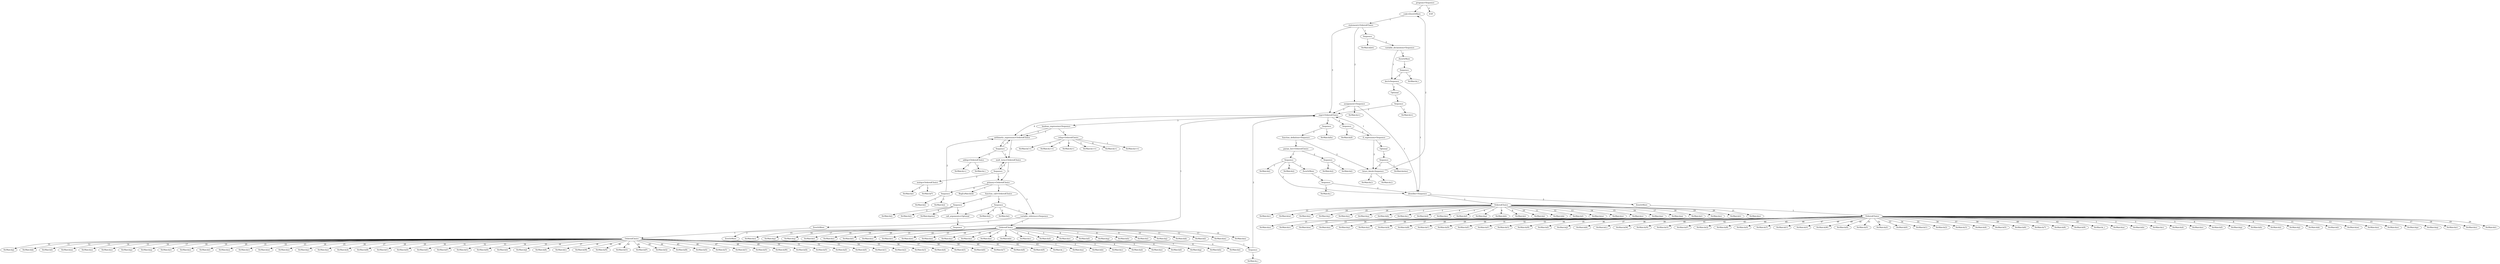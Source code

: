 digraph arpeggio_graph {
2490435820608 [label="program=Sequence"];
2490435820608->2490437500592 [label="1"]

2490437500592 [label="code=ZeroOrMore"];
2490437500592->2490437500880 [label="1"]

2490437500880 [label="statement=OrderedChoice"];
2490437500880->2490437748144 [label="1"]

2490437748144 [label="Sequence"];
2490437748144->2490437747616 [label="1"]

2490437747616 [label="StrMatch(let)"];
2490437748144->2490437747760 [label="2"]

2490437747760 [label="variable_declaration=Sequence"];
2490437747760->2490437748000 [label="1"]

2490437748000 [label="decl=Sequence"];
2490437748000->2490437748384 [label="1"]

2490437748384 [label="identifier=Sequence"];
2490437748384->2490437748432 [label="1"]

2490437748432 [label="OrderedChoice"];
2490437748432->2490437748768 [label="1"]

2490437748768 [label="StrMatch(a)"];
2490437748432->2490437748672 [label="2"]

2490437748672 [label="StrMatch(b)"];
2490437748432->2490437748816 [label="3"]

2490437748816 [label="StrMatch(c)"];
2490437748432->2490437749008 [label="4"]

2490437749008 [label="StrMatch(d)"];
2490437748432->2490437748960 [label="5"]

2490437748960 [label="StrMatch(e)"];
2490437748432->2490437748864 [label="6"]

2490437748864 [label="StrMatch(f)"];
2490437748432->2490437749056 [label="7"]

2490437749056 [label="StrMatch(g)"];
2490437748432->2490437748912 [label="8"]

2490437748912 [label="StrMatch(h)"];
2490437748432->2490437749104 [label="9"]

2490437749104 [label="StrMatch(i)"];
2490437748432->2490437749152 [label="10"]

2490437749152 [label="StrMatch(j)"];
2490437748432->2490437749200 [label="11"]

2490437749200 [label="StrMatch(k)"];
2490437748432->2490437749248 [label="12"]

2490437749248 [label="StrMatch(l)"];
2490437748432->2490437749296 [label="13"]

2490437749296 [label="StrMatch(m)"];
2490437748432->2490437749344 [label="14"]

2490437749344 [label="StrMatch(n)"];
2490437748432->2490437749392 [label="15"]

2490437749392 [label="StrMatch(o)"];
2490437748432->2490437749440 [label="16"]

2490437749440 [label="StrMatch(p)"];
2490437748432->2490437749488 [label="17"]

2490437749488 [label="StrMatch(q)"];
2490437748432->2490437749536 [label="18"]

2490437749536 [label="StrMatch(r)"];
2490437748432->2490437749584 [label="19"]

2490437749584 [label="StrMatch(s)"];
2490437748432->2490437749632 [label="20"]

2490437749632 [label="StrMatch(t)"];
2490437748432->2490437749680 [label="21"]

2490437749680 [label="StrMatch(u)"];
2490437748432->2490437749728 [label="22"]

2490437749728 [label="StrMatch(v)"];
2490437748432->2490437749776 [label="23"]

2490437749776 [label="StrMatch(w)"];
2490437748432->2490437749824 [label="24"]

2490437749824 [label="StrMatch(x)"];
2490437748432->2490437749872 [label="25"]

2490437749872 [label="StrMatch(y)"];
2490437748432->2490437749920 [label="26"]

2490437749920 [label="StrMatch(z)"];
2490437748384->2490437748288 [label="2"]

2490437748288 [label="ZeroOrMore"];
2490437748288->2490437748624 [label="1"]

2490437748624 [label="OrderedChoice"];
2490437748624->2490437750016 [label="1"]

2490437750016 [label="StrMatch(a)"];
2490437748624->2490437750064 [label="2"]

2490437750064 [label="StrMatch(b)"];
2490437748624->2490437750112 [label="3"]

2490437750112 [label="StrMatch(c)"];
2490437748624->2490437750160 [label="4"]

2490437750160 [label="StrMatch(d)"];
2490437748624->2490437750208 [label="5"]

2490437750208 [label="StrMatch(e)"];
2490437748624->2490437750256 [label="6"]

2490437750256 [label="StrMatch(f)"];
2490437748624->2490437750304 [label="7"]

2490437750304 [label="StrMatch(g)"];
2490437748624->2490437750352 [label="8"]

2490437750352 [label="StrMatch(h)"];
2490437748624->2490437750400 [label="9"]

2490437750400 [label="StrMatch(i)"];
2490437748624->2490437750448 [label="10"]

2490437750448 [label="StrMatch(j)"];
2490437748624->2490437750496 [label="11"]

2490437750496 [label="StrMatch(k)"];
2490437748624->2490437750544 [label="12"]

2490437750544 [label="StrMatch(l)"];
2490437748624->2490437750592 [label="13"]

2490437750592 [label="StrMatch(m)"];
2490437748624->2490437750640 [label="14"]

2490437750640 [label="StrMatch(n)"];
2490437748624->2490437750688 [label="15"]

2490437750688 [label="StrMatch(o)"];
2490437748624->2490437750736 [label="16"]

2490437750736 [label="StrMatch(p)"];
2490437748624->2490437984320 [label="17"]

2490437984320 [label="StrMatch(q)"];
2490437748624->2490437984368 [label="18"]

2490437984368 [label="StrMatch(r)"];
2490437748624->2490437984416 [label="19"]

2490437984416 [label="StrMatch(s)"];
2490437748624->2490437984464 [label="20"]

2490437984464 [label="StrMatch(t)"];
2490437748624->2490437984512 [label="21"]

2490437984512 [label="StrMatch(u)"];
2490437748624->2490437984560 [label="22"]

2490437984560 [label="StrMatch(v)"];
2490437748624->2490437984608 [label="23"]

2490437984608 [label="StrMatch(w)"];
2490437748624->2490437984656 [label="24"]

2490437984656 [label="StrMatch(x)"];
2490437748624->2490437984704 [label="25"]

2490437984704 [label="StrMatch(y)"];
2490437748624->2490437984752 [label="26"]

2490437984752 [label="StrMatch(z)"];
2490437748624->2490437984800 [label="27"]

2490437984800 [label="StrMatch(A)"];
2490437748624->2490437984848 [label="28"]

2490437984848 [label="StrMatch(B)"];
2490437748624->2490437984896 [label="29"]

2490437984896 [label="StrMatch(C)"];
2490437748624->2490437984944 [label="30"]

2490437984944 [label="StrMatch(D)"];
2490437748624->2490437984992 [label="31"]

2490437984992 [label="StrMatch(E)"];
2490437748624->2490437985040 [label="32"]

2490437985040 [label="StrMatch(F)"];
2490437748624->2490437985088 [label="33"]

2490437985088 [label="StrMatch(G)"];
2490437748624->2490437985136 [label="34"]

2490437985136 [label="StrMatch(H)"];
2490437748624->2490437985184 [label="35"]

2490437985184 [label="StrMatch(I)"];
2490437748624->2490437985232 [label="36"]

2490437985232 [label="StrMatch(J)"];
2490437748624->2490437985280 [label="37"]

2490437985280 [label="StrMatch(K)"];
2490437748624->2490437985328 [label="38"]

2490437985328 [label="StrMatch(L)"];
2490437748624->2490437985376 [label="39"]

2490437985376 [label="StrMatch(M)"];
2490437748624->2490437985424 [label="40"]

2490437985424 [label="StrMatch(N)"];
2490437748624->2490437985472 [label="41"]

2490437985472 [label="StrMatch(O)"];
2490437748624->2490437985520 [label="42"]

2490437985520 [label="StrMatch(P)"];
2490437748624->2490437985568 [label="43"]

2490437985568 [label="StrMatch(Q)"];
2490437748624->2490437985616 [label="44"]

2490437985616 [label="StrMatch(R)"];
2490437748624->2490437985664 [label="45"]

2490437985664 [label="StrMatch(S)"];
2490437748624->2490437985712 [label="46"]

2490437985712 [label="StrMatch(T)"];
2490437748624->2490437985760 [label="47"]

2490437985760 [label="StrMatch(U)"];
2490437748624->2490437985808 [label="48"]

2490437985808 [label="StrMatch(V)"];
2490437748624->2490437985856 [label="49"]

2490437985856 [label="StrMatch(W)"];
2490437748624->2490437985904 [label="50"]

2490437985904 [label="StrMatch(X)"];
2490437748624->2490437985952 [label="51"]

2490437985952 [label="StrMatch(Y)"];
2490437748624->2490437986000 [label="52"]

2490437986000 [label="StrMatch(Z)"];
2490437748624->2490437986048 [label="53"]

2490437986048 [label="StrMatch(0)"];
2490437748624->2490437986096 [label="54"]

2490437986096 [label="StrMatch(1)"];
2490437748624->2490437986144 [label="55"]

2490437986144 [label="StrMatch(2)"];
2490437748624->2490437986192 [label="56"]

2490437986192 [label="StrMatch(3)"];
2490437748624->2490437986240 [label="57"]

2490437986240 [label="StrMatch(4)"];
2490437748624->2490437986288 [label="58"]

2490437986288 [label="StrMatch(5)"];
2490437748624->2490437986336 [label="59"]

2490437986336 [label="StrMatch(6)"];
2490437748624->2490437986384 [label="60"]

2490437986384 [label="StrMatch(7)"];
2490437748624->2490437986432 [label="61"]

2490437986432 [label="StrMatch(8)"];
2490437748624->2490437986480 [label="62"]

2490437986480 [label="StrMatch(9)"];
2490437748624->2490437986528 [label="63"]

2490437986528 [label="StrMatch(_)"];
2490437748000->2490437747952 [label="2"]

2490437747952 [label="Optional"];
2490437747952->2490437748192 [label="1"]

2490437748192 [label="Sequence"];
2490437748192->2490437748480 [label="1"]

2490437748480 [label="StrMatch(=)"];
2490437748192->2490437986624 [label="2"]

2490437986624 [label="expr=OrderedChoice"];
2490437986624->2490437986720 [label="1"]

2490437986720 [label="Sequence"];
2490437986720->2490437986864 [label="1"]

2490437986864 [label="StrMatch(fn)"];
2490437986720->2490437987008 [label="2"]

2490437987008 [label="function_definition=Sequence"];
2490437987008->2490437987344 [label="1"]

2490437987344 [label="param_list=OrderedChoice"];
2490437987344->2490437987440 [label="1"]

2490437987440 [label="Sequence"];
2490437987440->2490437987584 [label="1"]

2490437987584 [label="StrMatch(()"];
2490437987440->2490437748384 [label="2"]

2490437987440->2490437987248 [label="3"]

2490437987248 [label="ZeroOrMore"];
2490437987248->2490437987632 [label="1"]

2490437987632 [label="Sequence"];
2490437987632->2490437987776 [label="1"]

2490437987776 [label="StrMatch(,)"];
2490437987632->2490437748384 [label="2"]

2490437987440->2490437987728 [label="4"]

2490437987728 [label="StrMatch())"];
2490437987344->2490437987536 [label="2"]

2490437987536 [label="Sequence"];
2490437987536->2490437987872 [label="1"]

2490437987872 [label="StrMatch(()"];
2490437987536->2490437987920 [label="2"]

2490437987920 [label="StrMatch())"];
2490437987008->2490437987392 [label="2"]

2490437987392 [label="brace_block=Sequence"];
2490437987392->2490437987968 [label="1"]

2490437987968 [label="StrMatch({)"];
2490437987392->2490437500592 [label="2"]

2490437987392->2490437988016 [label="3"]

2490437988016 [label="StrMatch(})"];
2490437986624->2490437986816 [label="2"]

2490437986816 [label="Sequence"];
2490437986816->2490437986960 [label="1"]

2490437986960 [label="StrMatch(if)"];
2490437986816->2490437987824 [label="2"]

2490437987824 [label="if_expression=Sequence"];
2490437987824->2490437986624 [label="1"]

2490437987824->2490437987392 [label="2"]

2490437987824->2490437987200 [label="3"]

2490437987200 [label="Optional"];
2490437987200->2490437988112 [label="1"]

2490437988112 [label="Sequence"];
2490437988112->2490437988208 [label="1"]

2490437988208 [label="StrMatch(else)"];
2490437988112->2490437987392 [label="2"]

2490437986624->2490437987152 [label="3"]

2490437987152 [label="boolean_expression=Sequence"];
2490437987152->2490437988304 [label="1"]

2490437988304 [label="arithmetic_expression=OrderedChoice"];
2490437988304->2490438013040 [label="1"]

2490438013040 [label="Sequence"];
2490438013040->2490438013232 [label="1"]

2490438013232 [label="mult_term=OrderedChoice"];
2490438013232->2490438013328 [label="1"]

2490438013328 [label="Sequence"];
2490438013328->2490438013568 [label="1"]

2490438013568 [label="primary=OrderedChoice"];
2490438013568->2490438013520 [label="1"]

2490438013520 [label="RegExMatch(\\d)"];
2490438013568->2490438013808 [label="2"]

2490438013808 [label="function_call=OrderedChoice"];
2490438013808->2490438013760 [label="1"]

2490438013760 [label="Sequence"];
2490438013760->2490438014288 [label="1"]

2490438014288 [label="variable_reference=Sequence"];
2490438014288->2490438014384 [label="1"]

2490438014384 [label="OrderedChoice"];
2490438014384->2490438014528 [label="1"]

2490438014528 [label="StrMatch(a)"];
2490438014384->2490438014576 [label="2"]

2490438014576 [label="StrMatch(b)"];
2490438014384->2490438014624 [label="3"]

2490438014624 [label="StrMatch(c)"];
2490438014384->2490438014672 [label="4"]

2490438014672 [label="StrMatch(d)"];
2490438014384->2490438014720 [label="5"]

2490438014720 [label="StrMatch(e)"];
2490438014384->2490438014768 [label="6"]

2490438014768 [label="StrMatch(f)"];
2490438014384->2490438014816 [label="7"]

2490438014816 [label="StrMatch(g)"];
2490438014384->2490438014864 [label="8"]

2490438014864 [label="StrMatch(h)"];
2490438014384->2490438014912 [label="9"]

2490438014912 [label="StrMatch(i)"];
2490438014384->2490438014960 [label="10"]

2490438014960 [label="StrMatch(j)"];
2490438014384->2490438015008 [label="11"]

2490438015008 [label="StrMatch(k)"];
2490438014384->2490438015056 [label="12"]

2490438015056 [label="StrMatch(l)"];
2490438014384->2490438015104 [label="13"]

2490438015104 [label="StrMatch(m)"];
2490438014384->2490438015152 [label="14"]

2490438015152 [label="StrMatch(n)"];
2490438014384->2490438015200 [label="15"]

2490438015200 [label="StrMatch(o)"];
2490438014384->2490438015248 [label="16"]

2490438015248 [label="StrMatch(p)"];
2490438014384->2490438015296 [label="17"]

2490438015296 [label="StrMatch(q)"];
2490438014384->2490438015344 [label="18"]

2490438015344 [label="StrMatch(r)"];
2490438014384->2490438015392 [label="19"]

2490438015392 [label="StrMatch(s)"];
2490438014384->2490438015440 [label="20"]

2490438015440 [label="StrMatch(t)"];
2490438014384->2490438015488 [label="21"]

2490438015488 [label="StrMatch(u)"];
2490438014384->2490438015536 [label="22"]

2490438015536 [label="StrMatch(v)"];
2490438014384->2490438015584 [label="23"]

2490438015584 [label="StrMatch(w)"];
2490438014384->2490438015632 [label="24"]

2490438015632 [label="StrMatch(x)"];
2490438014384->2490438015680 [label="25"]

2490438015680 [label="StrMatch(y)"];
2490438014384->2490438015728 [label="26"]

2490438015728 [label="StrMatch(z)"];
2490438014288->2490438014192 [label="2"]

2490438014192 [label="ZeroOrMore"];
2490438014192->2490438014480 [label="1"]

2490438014480 [label="OrderedChoice"];
2490438014480->2490438015824 [label="1"]

2490438015824 [label="StrMatch(a)"];
2490438014480->2490438015872 [label="2"]

2490438015872 [label="StrMatch(b)"];
2490438014480->2490438015920 [label="3"]

2490438015920 [label="StrMatch(c)"];
2490438014480->2490438015968 [label="4"]

2490438015968 [label="StrMatch(d)"];
2490438014480->2490438016016 [label="5"]

2490438016016 [label="StrMatch(e)"];
2490438014480->2490438016064 [label="6"]

2490438016064 [label="StrMatch(f)"];
2490438014480->2490438016112 [label="7"]

2490438016112 [label="StrMatch(g)"];
2490438014480->2490438016160 [label="8"]

2490438016160 [label="StrMatch(h)"];
2490438014480->2490438016208 [label="9"]

2490438016208 [label="StrMatch(i)"];
2490438014480->2490438016256 [label="10"]

2490438016256 [label="StrMatch(j)"];
2490438014480->2490438016304 [label="11"]

2490438016304 [label="StrMatch(k)"];
2490438014480->2490438016352 [label="12"]

2490438016352 [label="StrMatch(l)"];
2490438014480->2490438016400 [label="13"]

2490438016400 [label="StrMatch(m)"];
2490438014480->2490438016448 [label="14"]

2490438016448 [label="StrMatch(n)"];
2490438014480->2490438016496 [label="15"]

2490438016496 [label="StrMatch(o)"];
2490438014480->2490438016544 [label="16"]

2490438016544 [label="StrMatch(p)"];
2490438014480->2490438016592 [label="17"]

2490438016592 [label="StrMatch(q)"];
2490438014480->2490438016640 [label="18"]

2490438016640 [label="StrMatch(r)"];
2490438014480->2490438016688 [label="19"]

2490438016688 [label="StrMatch(s)"];
2490438014480->2490438016736 [label="20"]

2490438016736 [label="StrMatch(t)"];
2490438014480->2490438016784 [label="21"]

2490438016784 [label="StrMatch(u)"];
2490438014480->2490438016832 [label="22"]

2490438016832 [label="StrMatch(v)"];
2490438014480->2490438016880 [label="23"]

2490438016880 [label="StrMatch(w)"];
2490438014480->2490438016928 [label="24"]

2490438016928 [label="StrMatch(x)"];
2490438014480->2490438016976 [label="25"]

2490438016976 [label="StrMatch(y)"];
2490438014480->2490438033472 [label="26"]

2490438033472 [label="StrMatch(z)"];
2490438014480->2490438033520 [label="27"]

2490438033520 [label="StrMatch(A)"];
2490438014480->2490438033568 [label="28"]

2490438033568 [label="StrMatch(B)"];
2490438014480->2490438033616 [label="29"]

2490438033616 [label="StrMatch(C)"];
2490438014480->2490438033664 [label="30"]

2490438033664 [label="StrMatch(D)"];
2490438014480->2490438033712 [label="31"]

2490438033712 [label="StrMatch(E)"];
2490438014480->2490438033760 [label="32"]

2490438033760 [label="StrMatch(F)"];
2490438014480->2490438033808 [label="33"]

2490438033808 [label="StrMatch(G)"];
2490438014480->2490438033856 [label="34"]

2490438033856 [label="StrMatch(H)"];
2490438014480->2490438033904 [label="35"]

2490438033904 [label="StrMatch(I)"];
2490438014480->2490438033952 [label="36"]

2490438033952 [label="StrMatch(J)"];
2490438014480->2490438034000 [label="37"]

2490438034000 [label="StrMatch(K)"];
2490438014480->2490438034048 [label="38"]

2490438034048 [label="StrMatch(L)"];
2490438014480->2490438034096 [label="39"]

2490438034096 [label="StrMatch(M)"];
2490438014480->2490438034144 [label="40"]

2490438034144 [label="StrMatch(N)"];
2490438014480->2490438034192 [label="41"]

2490438034192 [label="StrMatch(O)"];
2490438014480->2490438034240 [label="42"]

2490438034240 [label="StrMatch(P)"];
2490438014480->2490438034288 [label="43"]

2490438034288 [label="StrMatch(Q)"];
2490438014480->2490438034336 [label="44"]

2490438034336 [label="StrMatch(R)"];
2490438014480->2490438034384 [label="45"]

2490438034384 [label="StrMatch(S)"];
2490438014480->2490438034432 [label="46"]

2490438034432 [label="StrMatch(T)"];
2490438014480->2490438034480 [label="47"]

2490438034480 [label="StrMatch(U)"];
2490438014480->2490438034528 [label="48"]

2490438034528 [label="StrMatch(V)"];
2490438014480->2490438034576 [label="49"]

2490438034576 [label="StrMatch(W)"];
2490438014480->2490438034624 [label="50"]

2490438034624 [label="StrMatch(X)"];
2490438014480->2490438034672 [label="51"]

2490438034672 [label="StrMatch(Y)"];
2490438014480->2490438034720 [label="52"]

2490438034720 [label="StrMatch(Z)"];
2490438014480->2490438034768 [label="53"]

2490438034768 [label="StrMatch(0)"];
2490438014480->2490438034816 [label="54"]

2490438034816 [label="StrMatch(1)"];
2490438014480->2490438034864 [label="55"]

2490438034864 [label="StrMatch(2)"];
2490438014480->2490438034912 [label="56"]

2490438034912 [label="StrMatch(3)"];
2490438014480->2490438034960 [label="57"]

2490438034960 [label="StrMatch(4)"];
2490438014480->2490438035008 [label="58"]

2490438035008 [label="StrMatch(5)"];
2490438014480->2490438035056 [label="59"]

2490438035056 [label="StrMatch(6)"];
2490438014480->2490438035104 [label="60"]

2490438035104 [label="StrMatch(7)"];
2490438014480->2490438035152 [label="61"]

2490438035152 [label="StrMatch(8)"];
2490438014480->2490438035200 [label="62"]

2490438035200 [label="StrMatch(9)"];
2490438014480->2490438035248 [label="63"]

2490438035248 [label="StrMatch(_)"];
2490438013760->2490438014096 [label="2"]

2490438014096 [label="StrMatch(()"];
2490438013760->2490438035296 [label="3"]

2490438035296 [label="call_arguments=Optional"];
2490438035296->2490438035344 [label="1"]

2490438035344 [label="Sequence"];
2490438035344->2490437986624 [label="1"]

2490438035344->2490438015776 [label="2"]

2490438015776 [label="ZeroOrMore"];
2490438015776->2490438035440 [label="1"]

2490438035440 [label="Sequence"];
2490438035440->2490438035536 [label="1"]

2490438035536 [label="StrMatch(,)"];
2490438035440->2490437986624 [label="2"]

2490438013760->2490438014144 [label="4"]

2490438014144 [label="StrMatch())"];
2490438013808->2490438014000 [label="2"]

2490438014000 [label="Sequence"];
2490438014000->2490438035392 [label="1"]

2490438035392 [label="StrMatch(print)"];
2490438014000->2490438035488 [label="2"]

2490438035488 [label="StrMatch(()"];
2490438014000->2490438035296 [label="3"]

2490438014000->2490438035584 [label="4"]

2490438035584 [label="StrMatch())"];
2490438013568->2490438014288 [label="3"]

2490438013568->2490438013904 [label="4"]

2490438013904 [label="Sequence"];
2490438013904->2490438013712 [label="1"]

2490438013712 [label="StrMatch(()"];
2490438013904->2490437988304 [label="2"]

2490438013904->2490438014336 [label="3"]

2490438014336 [label="StrMatch())"];
2490438013328->2490438013664 [label="2"]

2490438013664 [label="mulop=OrderedChoice"];
2490438013664->2490438035632 [label="1"]

2490438035632 [label="StrMatch(*)"];
2490438013664->2490438035680 [label="2"]

2490438035680 [label="StrMatch(/)"];
2490438013328->2490438013232 [label="3"]

2490438013232->2490438013568 [label="2"]

2490438013040->2490438013424 [label="2"]

2490438013424 [label="addop=OrderedChoice"];
2490438013424->2490438013952 [label="1"]

2490438013952 [label="StrMatch(+)"];
2490438013424->2490438035728 [label="2"]

2490438035728 [label="StrMatch(-)"];
2490438013040->2490437988304 [label="3"]

2490437988304->2490438013232 [label="2"]

2490437987152->2490438013376 [label="2"]

2490438013376 [label="relop=OrderedChoice"];
2490438013376->2490438035776 [label="1"]

2490438035776 [label="StrMatch(==)"];
2490438013376->2490438035824 [label="2"]

2490438035824 [label="StrMatch(!=)"];
2490438013376->2490438035872 [label="3"]

2490438035872 [label="StrMatch(>=)"];
2490438013376->2490438035920 [label="4"]

2490438035920 [label="StrMatch(>)"];
2490438013376->2490438035968 [label="5"]

2490438035968 [label="StrMatch(<=)"];
2490438013376->2490438036016 [label="6"]

2490438036016 [label="StrMatch(<)"];
2490437987152->2490437988304 [label="3"]

2490437986624->2490437988304 [label="4"]

2490437747760->2490437747712 [label="2"]

2490437747712 [label="ZeroOrMore"];
2490437747712->2490437747856 [label="1"]

2490437747856 [label="Sequence"];
2490437747856->2490437748096 [label="1"]

2490437748096 [label="StrMatch(,)"];
2490437747856->2490437748000 [label="2"]

2490437500880->2490437748720 [label="2"]

2490437748720 [label="assignment=Sequence"];
2490437748720->2490437748384 [label="1"]

2490437748720->2490437747904 [label="2"]

2490437747904 [label="StrMatch(=)"];
2490437748720->2490437986624 [label="3"]

2490437500880->2490437986624 [label="3"]

2490435820608->2490437747520 [label="2"]

2490437747520 [label="EOF"];
}